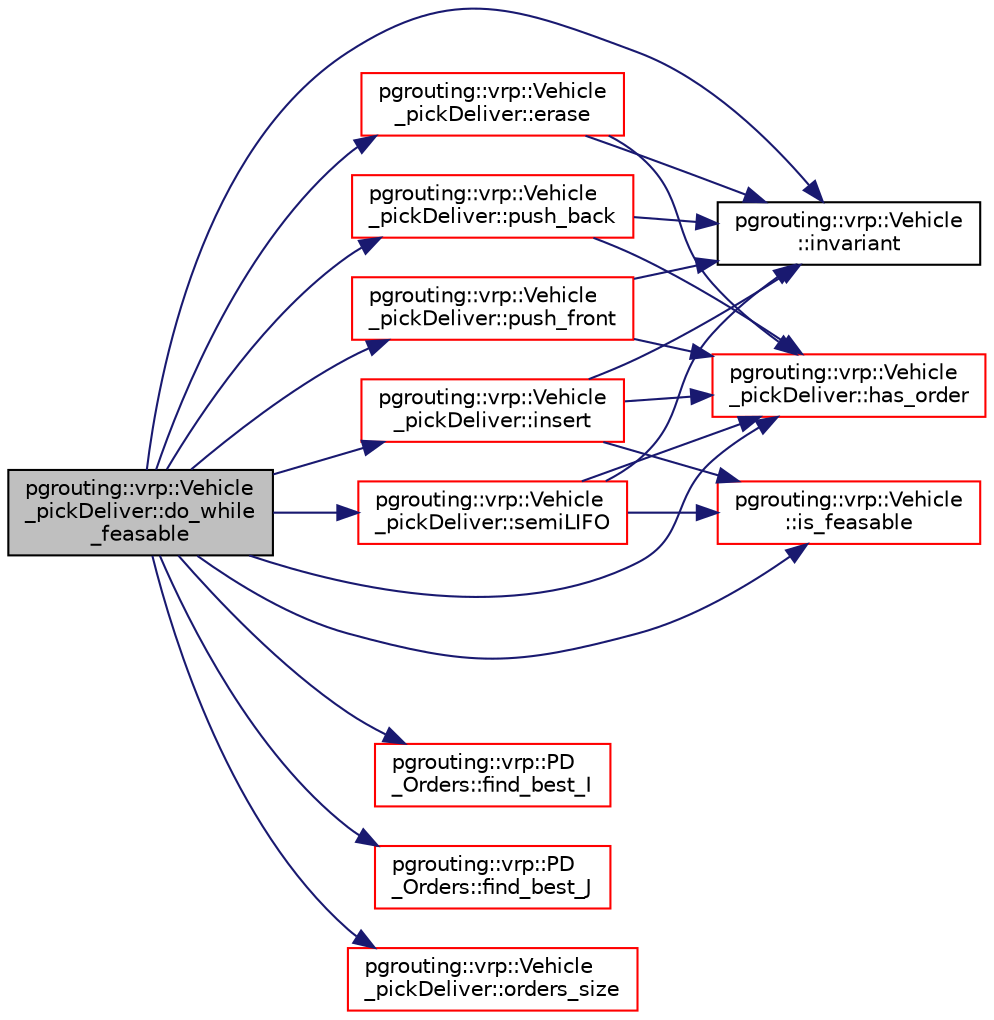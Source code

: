digraph "pgrouting::vrp::Vehicle_pickDeliver::do_while_feasable"
{
  edge [fontname="Helvetica",fontsize="10",labelfontname="Helvetica",labelfontsize="10"];
  node [fontname="Helvetica",fontsize="10",shape=record];
  rankdir="LR";
  Node102 [label="pgrouting::vrp::Vehicle\l_pickDeliver::do_while\l_feasable",height=0.2,width=0.4,color="black", fillcolor="grey75", style="filled", fontcolor="black"];
  Node102 -> Node103 [color="midnightblue",fontsize="10",style="solid",fontname="Helvetica"];
  Node103 [label="pgrouting::vrp::Vehicle\l_pickDeliver::erase",height=0.2,width=0.4,color="red", fillcolor="white", style="filled",URL="$classpgrouting_1_1vrp_1_1Vehicle__pickDeliver.html#a3824b3c3af974687c0bdcc9aab615350"];
  Node103 -> Node104 [color="midnightblue",fontsize="10",style="solid",fontname="Helvetica"];
  Node104 [label="pgrouting::vrp::Vehicle\l::invariant",height=0.2,width=0.4,color="black", fillcolor="white", style="filled",URL="$classpgrouting_1_1vrp_1_1Vehicle.html#a29bf7e33dfb519d7abb8648c2d631d30",tooltip="Invariant The path must: "];
  Node103 -> Node105 [color="midnightblue",fontsize="10",style="solid",fontname="Helvetica"];
  Node105 [label="pgrouting::vrp::Vehicle\l_pickDeliver::has_order",height=0.2,width=0.4,color="red", fillcolor="white", style="filled",URL="$classpgrouting_1_1vrp_1_1Vehicle__pickDeliver.html#adb870b4b7089194de06de8471eba0767"];
  Node102 -> Node112 [color="midnightblue",fontsize="10",style="solid",fontname="Helvetica"];
  Node112 [label="pgrouting::vrp::PD\l_Orders::find_best_I",height=0.2,width=0.4,color="red", fillcolor="white", style="filled",URL="$classpgrouting_1_1vrp_1_1PD__Orders.html#a6847ad4ff551e69b2630805f8480f01e"];
  Node102 -> Node115 [color="midnightblue",fontsize="10",style="solid",fontname="Helvetica"];
  Node115 [label="pgrouting::vrp::PD\l_Orders::find_best_J",height=0.2,width=0.4,color="red", fillcolor="white", style="filled",URL="$classpgrouting_1_1vrp_1_1PD__Orders.html#a19610270a3a6663b8fa7b05bd7eb839b"];
  Node102 -> Node105 [color="midnightblue",fontsize="10",style="solid",fontname="Helvetica"];
  Node102 -> Node116 [color="midnightblue",fontsize="10",style="solid",fontname="Helvetica"];
  Node116 [label="pgrouting::vrp::Vehicle\l_pickDeliver::insert",height=0.2,width=0.4,color="red", fillcolor="white", style="filled",URL="$classpgrouting_1_1vrp_1_1Vehicle__pickDeliver.html#ae10bef610549433ababadd20411a5e84",tooltip="Inserts an order. "];
  Node116 -> Node104 [color="midnightblue",fontsize="10",style="solid",fontname="Helvetica"];
  Node116 -> Node105 [color="midnightblue",fontsize="10",style="solid",fontname="Helvetica"];
  Node116 -> Node134 [color="midnightblue",fontsize="10",style="solid",fontname="Helvetica"];
  Node134 [label="pgrouting::vrp::Vehicle\l::is_feasable",height=0.2,width=0.4,color="red", fillcolor="white", style="filled",URL="$classpgrouting_1_1vrp_1_1Vehicle.html#af03e827c78c15067dd25279ed354150a"];
  Node102 -> Node104 [color="midnightblue",fontsize="10",style="solid",fontname="Helvetica"];
  Node102 -> Node134 [color="midnightblue",fontsize="10",style="solid",fontname="Helvetica"];
  Node102 -> Node141 [color="midnightblue",fontsize="10",style="solid",fontname="Helvetica"];
  Node141 [label="pgrouting::vrp::Vehicle\l_pickDeliver::orders_size",height=0.2,width=0.4,color="red", fillcolor="white", style="filled",URL="$classpgrouting_1_1vrp_1_1Vehicle__pickDeliver.html#a92ec24c937b1b2ce82c0a6522c1a2dbf"];
  Node102 -> Node143 [color="midnightblue",fontsize="10",style="solid",fontname="Helvetica"];
  Node143 [label="pgrouting::vrp::Vehicle\l_pickDeliver::push_back",height=0.2,width=0.4,color="red", fillcolor="white", style="filled",URL="$classpgrouting_1_1vrp_1_1Vehicle__pickDeliver.html#aa894fd15242682756ea30cc1bbd6aa42",tooltip="puts an order at the end of the truck "];
  Node143 -> Node104 [color="midnightblue",fontsize="10",style="solid",fontname="Helvetica"];
  Node143 -> Node105 [color="midnightblue",fontsize="10",style="solid",fontname="Helvetica"];
  Node102 -> Node144 [color="midnightblue",fontsize="10",style="solid",fontname="Helvetica"];
  Node144 [label="pgrouting::vrp::Vehicle\l_pickDeliver::push_front",height=0.2,width=0.4,color="red", fillcolor="white", style="filled",URL="$classpgrouting_1_1vrp_1_1Vehicle__pickDeliver.html#a34330126d1614d29dff7fc48a6a43f69",tooltip="Puts an order at the end front of the truck. "];
  Node144 -> Node104 [color="midnightblue",fontsize="10",style="solid",fontname="Helvetica"];
  Node144 -> Node105 [color="midnightblue",fontsize="10",style="solid",fontname="Helvetica"];
  Node102 -> Node145 [color="midnightblue",fontsize="10",style="solid",fontname="Helvetica"];
  Node145 [label="pgrouting::vrp::Vehicle\l_pickDeliver::semiLIFO",height=0.2,width=0.4,color="red", fillcolor="white", style="filled",URL="$classpgrouting_1_1vrp_1_1Vehicle__pickDeliver.html#a59a88f45361f562c3c7b2391539de7b0",tooltip="Inserts an order In semi-Lifo order. "];
  Node145 -> Node104 [color="midnightblue",fontsize="10",style="solid",fontname="Helvetica"];
  Node145 -> Node105 [color="midnightblue",fontsize="10",style="solid",fontname="Helvetica"];
  Node145 -> Node134 [color="midnightblue",fontsize="10",style="solid",fontname="Helvetica"];
}
